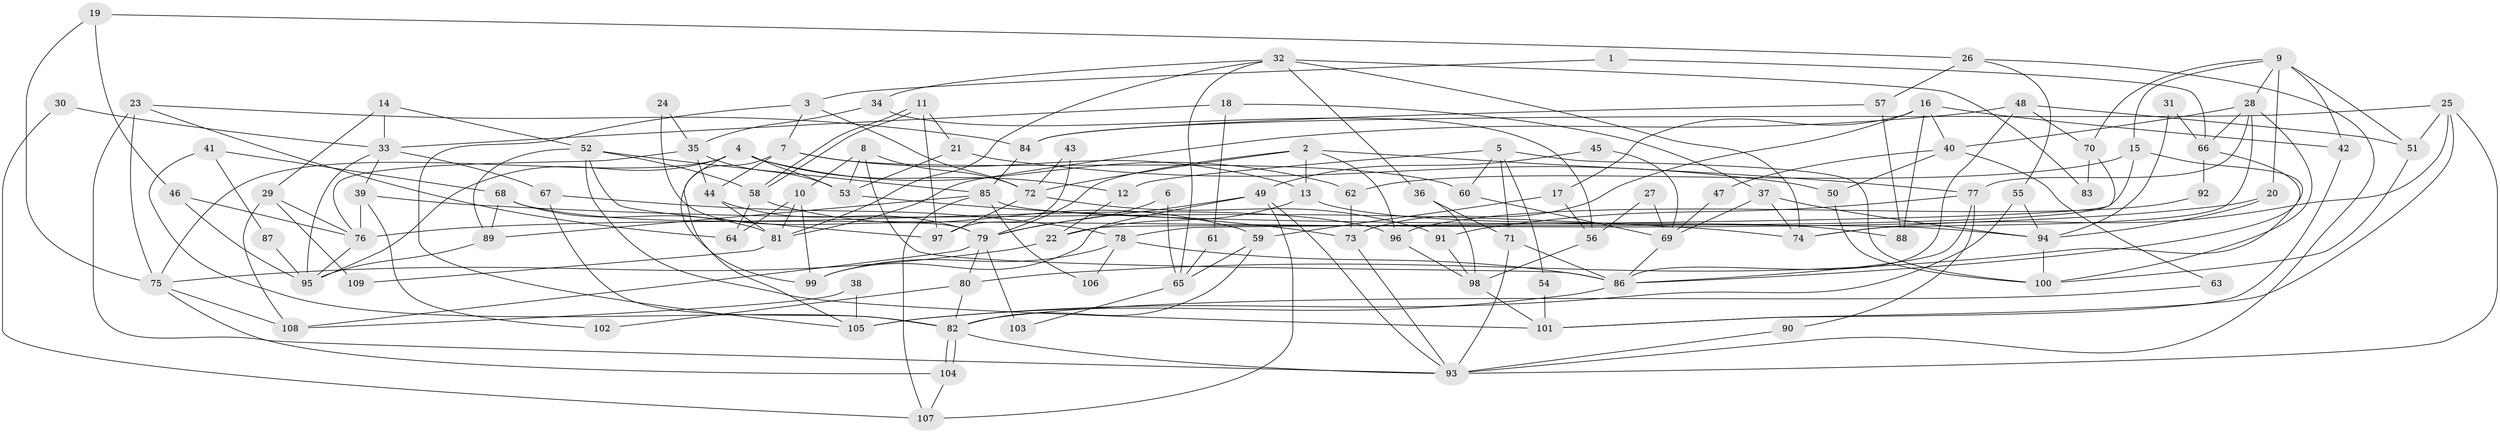 // coarse degree distribution, {2: 0.19718309859154928, 7: 0.11267605633802817, 6: 0.15492957746478872, 10: 0.04225352112676056, 4: 0.11267605633802817, 5: 0.1267605633802817, 3: 0.15492957746478872, 8: 0.056338028169014086, 9: 0.028169014084507043, 12: 0.014084507042253521}
// Generated by graph-tools (version 1.1) at 2025/41/03/06/25 10:41:56]
// undirected, 109 vertices, 218 edges
graph export_dot {
graph [start="1"]
  node [color=gray90,style=filled];
  1;
  2;
  3;
  4;
  5;
  6;
  7;
  8;
  9;
  10;
  11;
  12;
  13;
  14;
  15;
  16;
  17;
  18;
  19;
  20;
  21;
  22;
  23;
  24;
  25;
  26;
  27;
  28;
  29;
  30;
  31;
  32;
  33;
  34;
  35;
  36;
  37;
  38;
  39;
  40;
  41;
  42;
  43;
  44;
  45;
  46;
  47;
  48;
  49;
  50;
  51;
  52;
  53;
  54;
  55;
  56;
  57;
  58;
  59;
  60;
  61;
  62;
  63;
  64;
  65;
  66;
  67;
  68;
  69;
  70;
  71;
  72;
  73;
  74;
  75;
  76;
  77;
  78;
  79;
  80;
  81;
  82;
  83;
  84;
  85;
  86;
  87;
  88;
  89;
  90;
  91;
  92;
  93;
  94;
  95;
  96;
  97;
  98;
  99;
  100;
  101;
  102;
  103;
  104;
  105;
  106;
  107;
  108;
  109;
  1 -- 3;
  1 -- 66;
  2 -- 72;
  2 -- 96;
  2 -- 13;
  2 -- 77;
  2 -- 79;
  3 -- 105;
  3 -- 7;
  3 -- 72;
  4 -- 75;
  4 -- 95;
  4 -- 12;
  4 -- 53;
  4 -- 62;
  4 -- 99;
  5 -- 71;
  5 -- 12;
  5 -- 54;
  5 -- 60;
  5 -- 100;
  6 -- 79;
  6 -- 65;
  7 -- 60;
  7 -- 13;
  7 -- 44;
  7 -- 105;
  8 -- 86;
  8 -- 72;
  8 -- 10;
  8 -- 53;
  9 -- 70;
  9 -- 42;
  9 -- 15;
  9 -- 20;
  9 -- 28;
  9 -- 51;
  10 -- 99;
  10 -- 64;
  10 -- 81;
  11 -- 97;
  11 -- 58;
  11 -- 58;
  11 -- 21;
  12 -- 22;
  13 -- 22;
  13 -- 88;
  14 -- 29;
  14 -- 52;
  14 -- 33;
  15 -- 86;
  15 -- 22;
  15 -- 62;
  16 -- 73;
  16 -- 40;
  16 -- 17;
  16 -- 42;
  16 -- 88;
  17 -- 59;
  17 -- 56;
  18 -- 37;
  18 -- 33;
  18 -- 61;
  19 -- 75;
  19 -- 46;
  19 -- 26;
  20 -- 76;
  20 -- 94;
  21 -- 53;
  21 -- 50;
  22 -- 75;
  23 -- 93;
  23 -- 84;
  23 -- 64;
  23 -- 75;
  24 -- 79;
  24 -- 35;
  25 -- 51;
  25 -- 93;
  25 -- 74;
  25 -- 84;
  25 -- 101;
  26 -- 55;
  26 -- 57;
  26 -- 93;
  27 -- 69;
  27 -- 56;
  28 -- 100;
  28 -- 40;
  28 -- 66;
  28 -- 74;
  28 -- 77;
  29 -- 76;
  29 -- 108;
  29 -- 109;
  30 -- 107;
  30 -- 33;
  31 -- 94;
  31 -- 66;
  32 -- 74;
  32 -- 81;
  32 -- 34;
  32 -- 36;
  32 -- 65;
  32 -- 83;
  33 -- 67;
  33 -- 39;
  33 -- 95;
  34 -- 35;
  34 -- 56;
  35 -- 44;
  35 -- 53;
  35 -- 76;
  36 -- 98;
  36 -- 71;
  37 -- 94;
  37 -- 74;
  37 -- 69;
  38 -- 108;
  38 -- 105;
  39 -- 74;
  39 -- 76;
  39 -- 102;
  40 -- 50;
  40 -- 47;
  40 -- 63;
  41 -- 68;
  41 -- 82;
  41 -- 87;
  42 -- 101;
  43 -- 97;
  43 -- 72;
  44 -- 81;
  44 -- 79;
  45 -- 49;
  45 -- 69;
  46 -- 95;
  46 -- 76;
  47 -- 69;
  48 -- 86;
  48 -- 51;
  48 -- 70;
  48 -- 81;
  49 -- 79;
  49 -- 93;
  49 -- 99;
  49 -- 107;
  50 -- 100;
  51 -- 100;
  52 -- 85;
  52 -- 58;
  52 -- 89;
  52 -- 97;
  52 -- 101;
  53 -- 73;
  54 -- 101;
  55 -- 94;
  55 -- 105;
  56 -- 98;
  57 -- 88;
  57 -- 84;
  58 -- 64;
  58 -- 59;
  59 -- 82;
  59 -- 65;
  60 -- 69;
  61 -- 65;
  62 -- 73;
  63 -- 82;
  65 -- 103;
  66 -- 80;
  66 -- 92;
  67 -- 82;
  67 -- 78;
  68 -- 81;
  68 -- 89;
  68 -- 96;
  69 -- 86;
  70 -- 78;
  70 -- 83;
  71 -- 93;
  71 -- 86;
  72 -- 91;
  72 -- 97;
  73 -- 93;
  75 -- 104;
  75 -- 108;
  76 -- 95;
  77 -- 86;
  77 -- 90;
  77 -- 91;
  78 -- 99;
  78 -- 86;
  78 -- 106;
  79 -- 80;
  79 -- 103;
  79 -- 108;
  80 -- 82;
  80 -- 102;
  81 -- 109;
  82 -- 93;
  82 -- 104;
  82 -- 104;
  84 -- 85;
  85 -- 89;
  85 -- 94;
  85 -- 106;
  85 -- 107;
  86 -- 105;
  87 -- 95;
  89 -- 95;
  90 -- 93;
  91 -- 98;
  92 -- 96;
  94 -- 100;
  96 -- 98;
  98 -- 101;
  104 -- 107;
}
